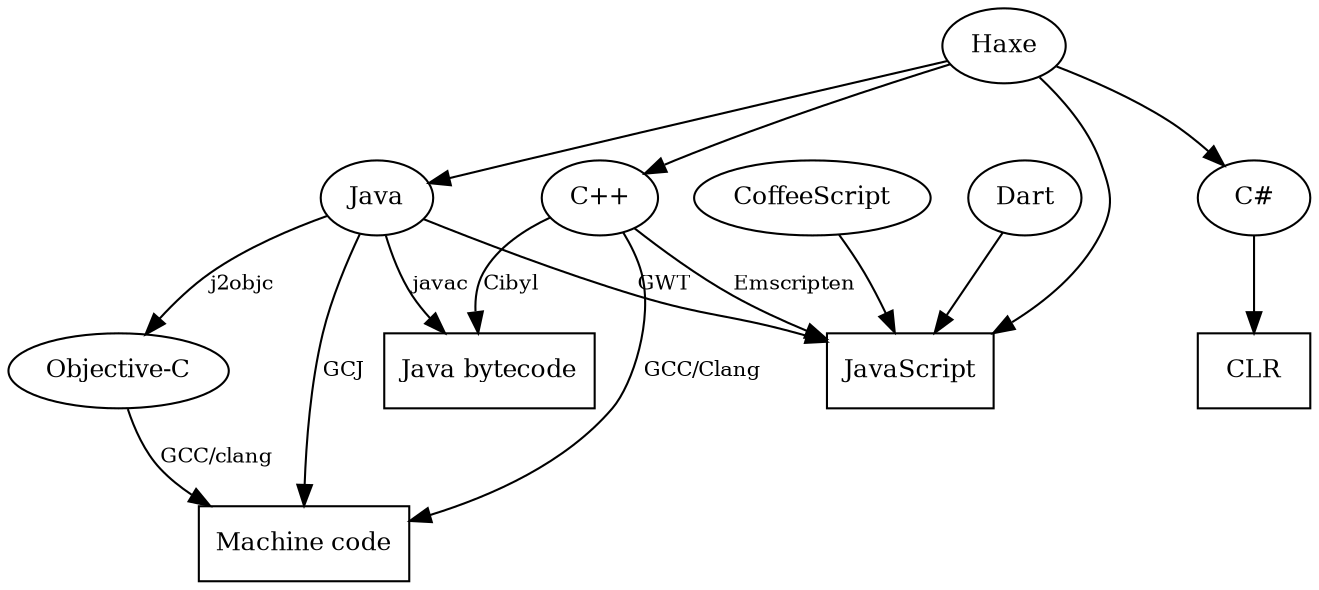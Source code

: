 digraph Languages {
    graph [dpi = 100];
    edge [fontsize=10];
    node [fontsize=12];

    "Java" -> "Java bytecode" [label="javac"]
    "Java" -> "Machine code" [label="GCJ"]
    "Java" -> "Objective-C" [label="j2objc"]
    "Java" -> "JavaScript" [label="GWT"]
    "C++" -> "Machine code" [label="GCC/Clang"]
    "C++" -> "JavaScript" [label="Emscripten"]
    "C++" -> "Java bytecode" [label="Cibyl"]
    "Objective-C" -> "Machine code" [label="GCC/clang"]
    "CoffeeScript" -> "JavaScript"
    "Dart" -> "JavaScript"
    "Haxe" -> "JavaScript"
    "Haxe" -> "C++"
    "Haxe" -> "Java"
    "Haxe" -> "C#"
    "C#" -> "CLR"

    "Java bytecode" [shape="box"]
    "Machine code" [shape="box"]
    "JavaScript" [shape="box"]
    "CLR" [shape="box"]
}
